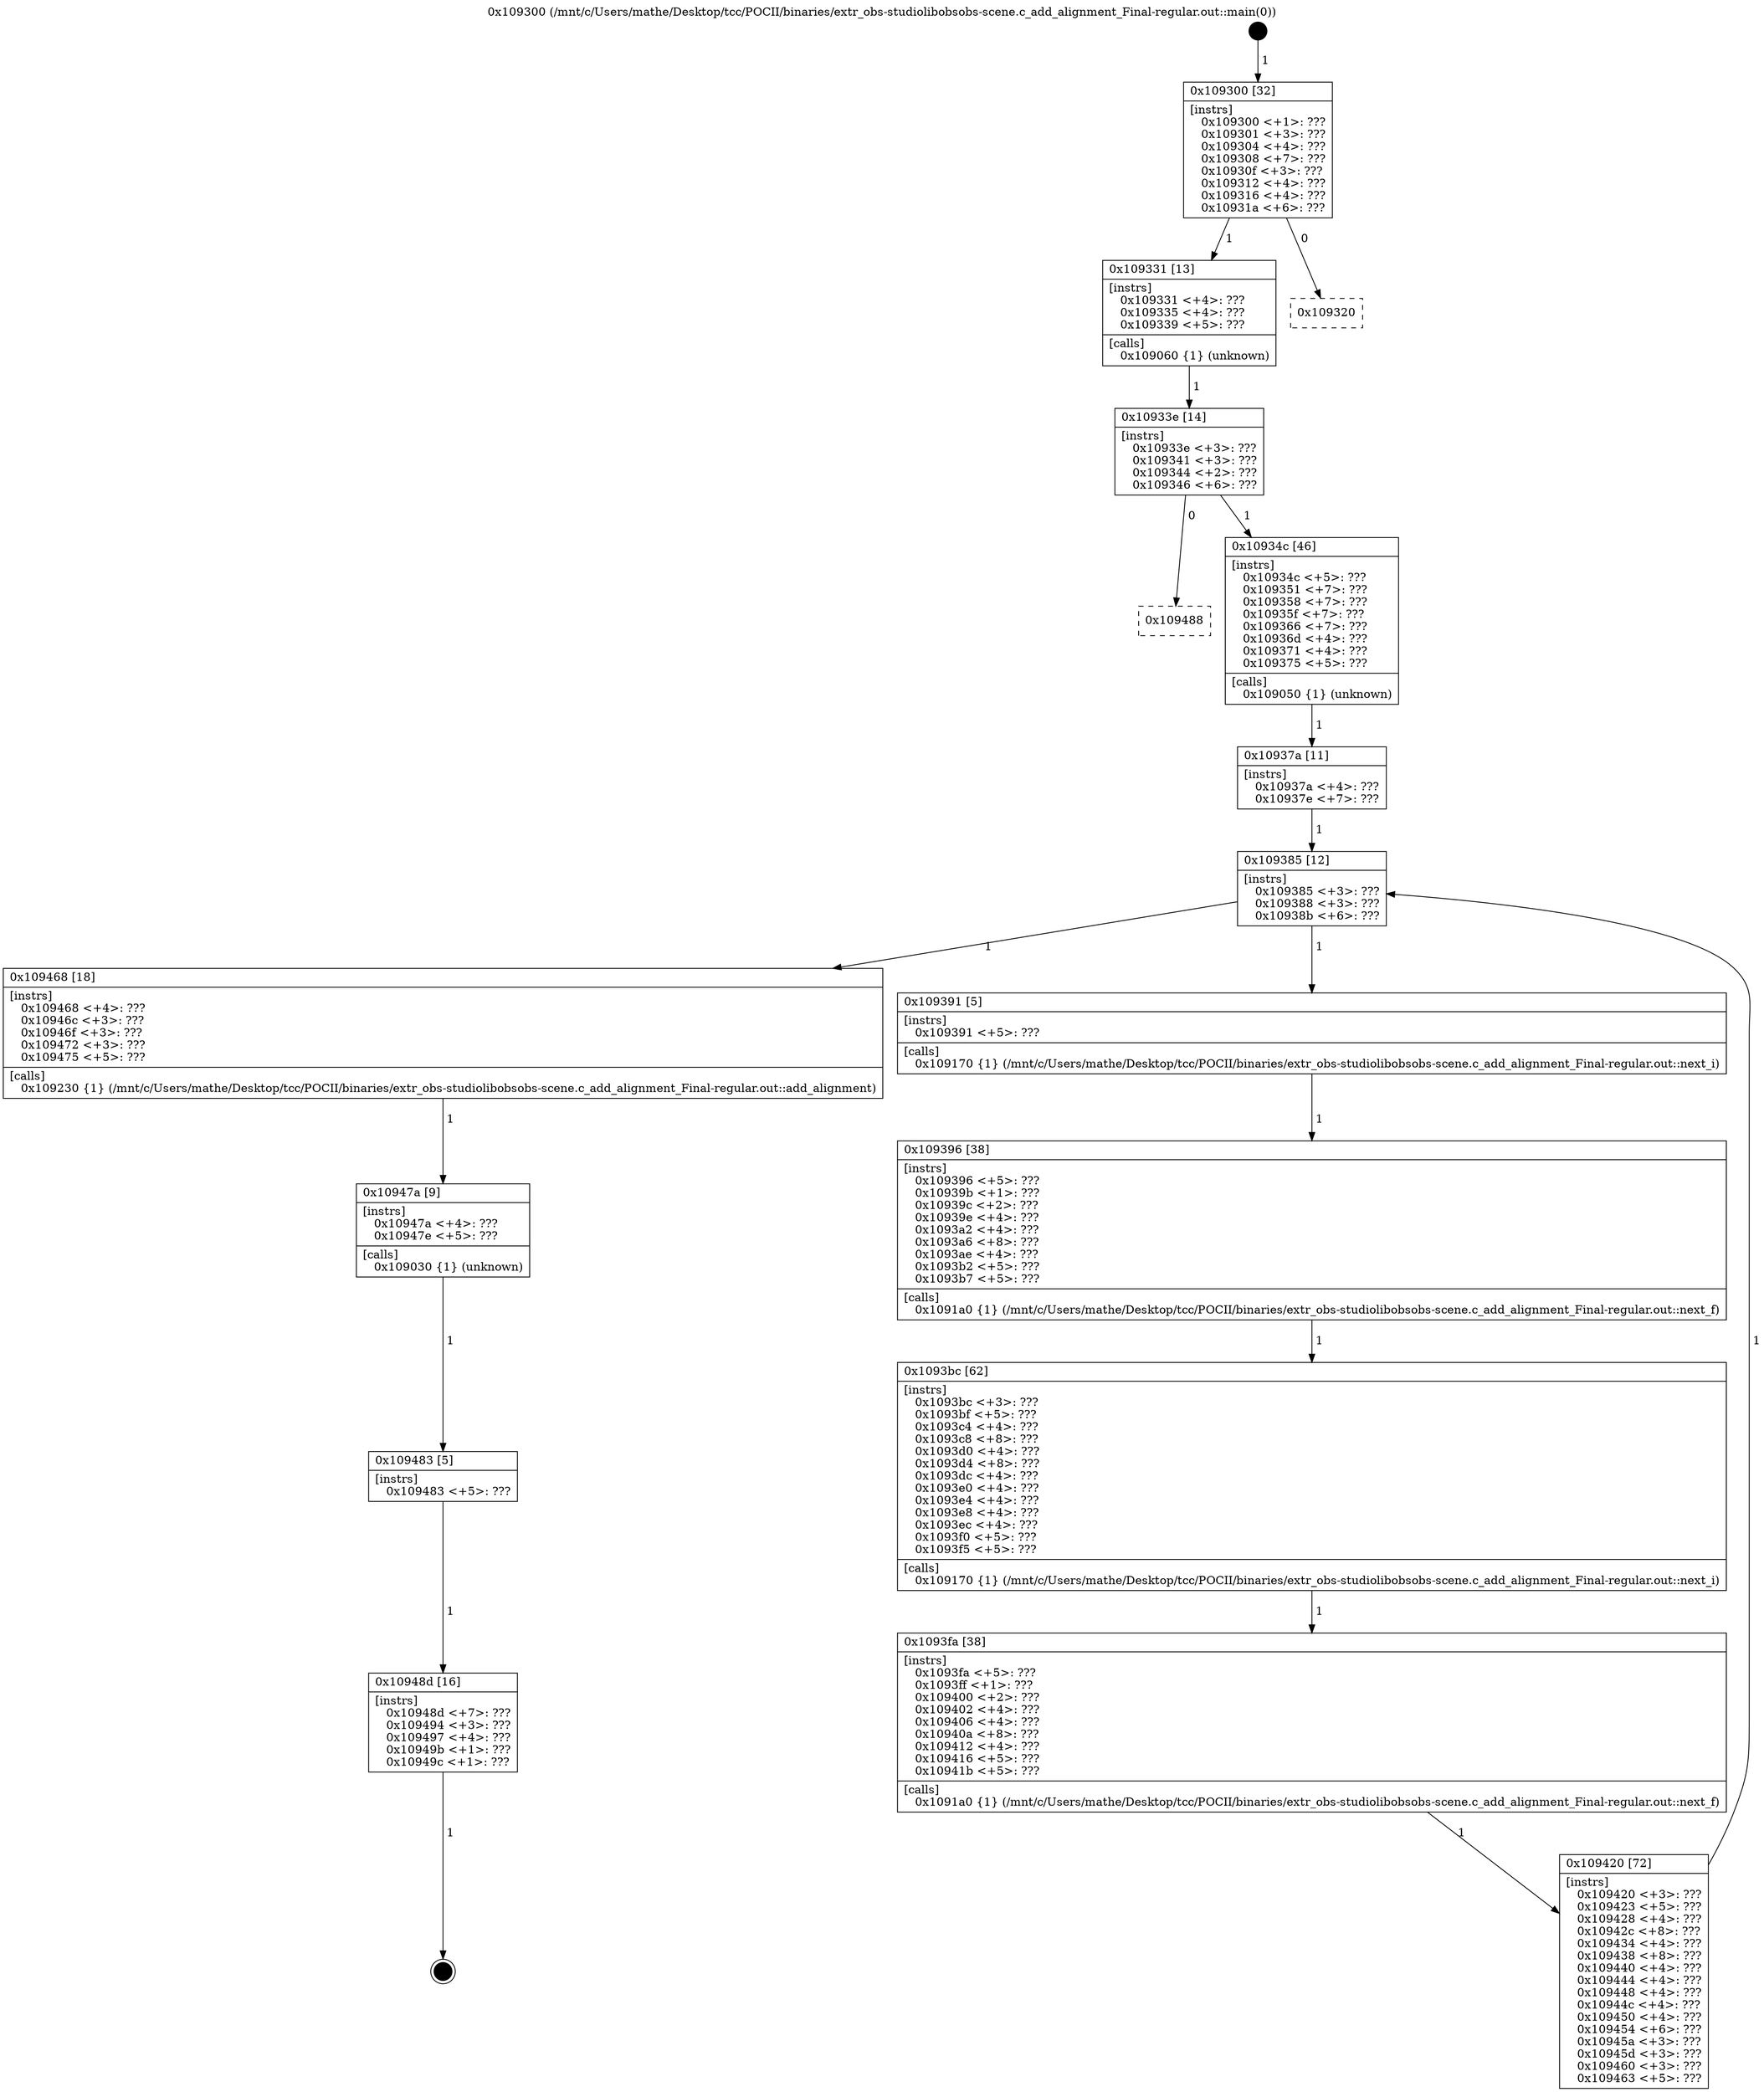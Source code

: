 digraph "0x109300" {
  label = "0x109300 (/mnt/c/Users/mathe/Desktop/tcc/POCII/binaries/extr_obs-studiolibobsobs-scene.c_add_alignment_Final-regular.out::main(0))"
  labelloc = "t"
  node[shape=record]

  Entry [label="",width=0.3,height=0.3,shape=circle,fillcolor=black,style=filled]
  "0x109300" [label="{
     0x109300 [32]\l
     | [instrs]\l
     &nbsp;&nbsp;0x109300 \<+1\>: ???\l
     &nbsp;&nbsp;0x109301 \<+3\>: ???\l
     &nbsp;&nbsp;0x109304 \<+4\>: ???\l
     &nbsp;&nbsp;0x109308 \<+7\>: ???\l
     &nbsp;&nbsp;0x10930f \<+3\>: ???\l
     &nbsp;&nbsp;0x109312 \<+4\>: ???\l
     &nbsp;&nbsp;0x109316 \<+4\>: ???\l
     &nbsp;&nbsp;0x10931a \<+6\>: ???\l
  }"]
  "0x109331" [label="{
     0x109331 [13]\l
     | [instrs]\l
     &nbsp;&nbsp;0x109331 \<+4\>: ???\l
     &nbsp;&nbsp;0x109335 \<+4\>: ???\l
     &nbsp;&nbsp;0x109339 \<+5\>: ???\l
     | [calls]\l
     &nbsp;&nbsp;0x109060 \{1\} (unknown)\l
  }"]
  "0x109320" [label="{
     0x109320\l
  }", style=dashed]
  "0x10933e" [label="{
     0x10933e [14]\l
     | [instrs]\l
     &nbsp;&nbsp;0x10933e \<+3\>: ???\l
     &nbsp;&nbsp;0x109341 \<+3\>: ???\l
     &nbsp;&nbsp;0x109344 \<+2\>: ???\l
     &nbsp;&nbsp;0x109346 \<+6\>: ???\l
  }"]
  "0x109488" [label="{
     0x109488\l
  }", style=dashed]
  "0x10934c" [label="{
     0x10934c [46]\l
     | [instrs]\l
     &nbsp;&nbsp;0x10934c \<+5\>: ???\l
     &nbsp;&nbsp;0x109351 \<+7\>: ???\l
     &nbsp;&nbsp;0x109358 \<+7\>: ???\l
     &nbsp;&nbsp;0x10935f \<+7\>: ???\l
     &nbsp;&nbsp;0x109366 \<+7\>: ???\l
     &nbsp;&nbsp;0x10936d \<+4\>: ???\l
     &nbsp;&nbsp;0x109371 \<+4\>: ???\l
     &nbsp;&nbsp;0x109375 \<+5\>: ???\l
     | [calls]\l
     &nbsp;&nbsp;0x109050 \{1\} (unknown)\l
  }"]
  Exit [label="",width=0.3,height=0.3,shape=circle,fillcolor=black,style=filled,peripheries=2]
  "0x109385" [label="{
     0x109385 [12]\l
     | [instrs]\l
     &nbsp;&nbsp;0x109385 \<+3\>: ???\l
     &nbsp;&nbsp;0x109388 \<+3\>: ???\l
     &nbsp;&nbsp;0x10938b \<+6\>: ???\l
  }"]
  "0x109468" [label="{
     0x109468 [18]\l
     | [instrs]\l
     &nbsp;&nbsp;0x109468 \<+4\>: ???\l
     &nbsp;&nbsp;0x10946c \<+3\>: ???\l
     &nbsp;&nbsp;0x10946f \<+3\>: ???\l
     &nbsp;&nbsp;0x109472 \<+3\>: ???\l
     &nbsp;&nbsp;0x109475 \<+5\>: ???\l
     | [calls]\l
     &nbsp;&nbsp;0x109230 \{1\} (/mnt/c/Users/mathe/Desktop/tcc/POCII/binaries/extr_obs-studiolibobsobs-scene.c_add_alignment_Final-regular.out::add_alignment)\l
  }"]
  "0x109391" [label="{
     0x109391 [5]\l
     | [instrs]\l
     &nbsp;&nbsp;0x109391 \<+5\>: ???\l
     | [calls]\l
     &nbsp;&nbsp;0x109170 \{1\} (/mnt/c/Users/mathe/Desktop/tcc/POCII/binaries/extr_obs-studiolibobsobs-scene.c_add_alignment_Final-regular.out::next_i)\l
  }"]
  "0x109396" [label="{
     0x109396 [38]\l
     | [instrs]\l
     &nbsp;&nbsp;0x109396 \<+5\>: ???\l
     &nbsp;&nbsp;0x10939b \<+1\>: ???\l
     &nbsp;&nbsp;0x10939c \<+2\>: ???\l
     &nbsp;&nbsp;0x10939e \<+4\>: ???\l
     &nbsp;&nbsp;0x1093a2 \<+4\>: ???\l
     &nbsp;&nbsp;0x1093a6 \<+8\>: ???\l
     &nbsp;&nbsp;0x1093ae \<+4\>: ???\l
     &nbsp;&nbsp;0x1093b2 \<+5\>: ???\l
     &nbsp;&nbsp;0x1093b7 \<+5\>: ???\l
     | [calls]\l
     &nbsp;&nbsp;0x1091a0 \{1\} (/mnt/c/Users/mathe/Desktop/tcc/POCII/binaries/extr_obs-studiolibobsobs-scene.c_add_alignment_Final-regular.out::next_f)\l
  }"]
  "0x1093bc" [label="{
     0x1093bc [62]\l
     | [instrs]\l
     &nbsp;&nbsp;0x1093bc \<+3\>: ???\l
     &nbsp;&nbsp;0x1093bf \<+5\>: ???\l
     &nbsp;&nbsp;0x1093c4 \<+4\>: ???\l
     &nbsp;&nbsp;0x1093c8 \<+8\>: ???\l
     &nbsp;&nbsp;0x1093d0 \<+4\>: ???\l
     &nbsp;&nbsp;0x1093d4 \<+8\>: ???\l
     &nbsp;&nbsp;0x1093dc \<+4\>: ???\l
     &nbsp;&nbsp;0x1093e0 \<+4\>: ???\l
     &nbsp;&nbsp;0x1093e4 \<+4\>: ???\l
     &nbsp;&nbsp;0x1093e8 \<+4\>: ???\l
     &nbsp;&nbsp;0x1093ec \<+4\>: ???\l
     &nbsp;&nbsp;0x1093f0 \<+5\>: ???\l
     &nbsp;&nbsp;0x1093f5 \<+5\>: ???\l
     | [calls]\l
     &nbsp;&nbsp;0x109170 \{1\} (/mnt/c/Users/mathe/Desktop/tcc/POCII/binaries/extr_obs-studiolibobsobs-scene.c_add_alignment_Final-regular.out::next_i)\l
  }"]
  "0x1093fa" [label="{
     0x1093fa [38]\l
     | [instrs]\l
     &nbsp;&nbsp;0x1093fa \<+5\>: ???\l
     &nbsp;&nbsp;0x1093ff \<+1\>: ???\l
     &nbsp;&nbsp;0x109400 \<+2\>: ???\l
     &nbsp;&nbsp;0x109402 \<+4\>: ???\l
     &nbsp;&nbsp;0x109406 \<+4\>: ???\l
     &nbsp;&nbsp;0x10940a \<+8\>: ???\l
     &nbsp;&nbsp;0x109412 \<+4\>: ???\l
     &nbsp;&nbsp;0x109416 \<+5\>: ???\l
     &nbsp;&nbsp;0x10941b \<+5\>: ???\l
     | [calls]\l
     &nbsp;&nbsp;0x1091a0 \{1\} (/mnt/c/Users/mathe/Desktop/tcc/POCII/binaries/extr_obs-studiolibobsobs-scene.c_add_alignment_Final-regular.out::next_f)\l
  }"]
  "0x109420" [label="{
     0x109420 [72]\l
     | [instrs]\l
     &nbsp;&nbsp;0x109420 \<+3\>: ???\l
     &nbsp;&nbsp;0x109423 \<+5\>: ???\l
     &nbsp;&nbsp;0x109428 \<+4\>: ???\l
     &nbsp;&nbsp;0x10942c \<+8\>: ???\l
     &nbsp;&nbsp;0x109434 \<+4\>: ???\l
     &nbsp;&nbsp;0x109438 \<+8\>: ???\l
     &nbsp;&nbsp;0x109440 \<+4\>: ???\l
     &nbsp;&nbsp;0x109444 \<+4\>: ???\l
     &nbsp;&nbsp;0x109448 \<+4\>: ???\l
     &nbsp;&nbsp;0x10944c \<+4\>: ???\l
     &nbsp;&nbsp;0x109450 \<+4\>: ???\l
     &nbsp;&nbsp;0x109454 \<+6\>: ???\l
     &nbsp;&nbsp;0x10945a \<+3\>: ???\l
     &nbsp;&nbsp;0x10945d \<+3\>: ???\l
     &nbsp;&nbsp;0x109460 \<+3\>: ???\l
     &nbsp;&nbsp;0x109463 \<+5\>: ???\l
  }"]
  "0x10937a" [label="{
     0x10937a [11]\l
     | [instrs]\l
     &nbsp;&nbsp;0x10937a \<+4\>: ???\l
     &nbsp;&nbsp;0x10937e \<+7\>: ???\l
  }"]
  "0x10947a" [label="{
     0x10947a [9]\l
     | [instrs]\l
     &nbsp;&nbsp;0x10947a \<+4\>: ???\l
     &nbsp;&nbsp;0x10947e \<+5\>: ???\l
     | [calls]\l
     &nbsp;&nbsp;0x109030 \{1\} (unknown)\l
  }"]
  "0x109483" [label="{
     0x109483 [5]\l
     | [instrs]\l
     &nbsp;&nbsp;0x109483 \<+5\>: ???\l
  }"]
  "0x10948d" [label="{
     0x10948d [16]\l
     | [instrs]\l
     &nbsp;&nbsp;0x10948d \<+7\>: ???\l
     &nbsp;&nbsp;0x109494 \<+3\>: ???\l
     &nbsp;&nbsp;0x109497 \<+4\>: ???\l
     &nbsp;&nbsp;0x10949b \<+1\>: ???\l
     &nbsp;&nbsp;0x10949c \<+1\>: ???\l
  }"]
  Entry -> "0x109300" [label=" 1"]
  "0x109300" -> "0x109331" [label=" 1"]
  "0x109300" -> "0x109320" [label=" 0"]
  "0x109331" -> "0x10933e" [label=" 1"]
  "0x10933e" -> "0x109488" [label=" 0"]
  "0x10933e" -> "0x10934c" [label=" 1"]
  "0x10948d" -> Exit [label=" 1"]
  "0x10934c" -> "0x10937a" [label=" 1"]
  "0x109385" -> "0x109468" [label=" 1"]
  "0x109385" -> "0x109391" [label=" 1"]
  "0x109391" -> "0x109396" [label=" 1"]
  "0x109396" -> "0x1093bc" [label=" 1"]
  "0x1093bc" -> "0x1093fa" [label=" 1"]
  "0x1093fa" -> "0x109420" [label=" 1"]
  "0x10937a" -> "0x109385" [label=" 1"]
  "0x109420" -> "0x109385" [label=" 1"]
  "0x109468" -> "0x10947a" [label=" 1"]
  "0x10947a" -> "0x109483" [label=" 1"]
  "0x109483" -> "0x10948d" [label=" 1"]
}
